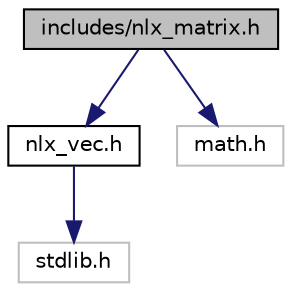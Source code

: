 digraph "includes/nlx_matrix.h"
{
 // LATEX_PDF_SIZE
  edge [fontname="Helvetica",fontsize="10",labelfontname="Helvetica",labelfontsize="10"];
  node [fontname="Helvetica",fontsize="10",shape=record];
  Node1 [label="includes/nlx_matrix.h",height=0.2,width=0.4,color="black", fillcolor="grey75", style="filled", fontcolor="black",tooltip="Header file for the matrix module of the nlx library."];
  Node1 -> Node2 [color="midnightblue",fontsize="10",style="solid",fontname="Helvetica"];
  Node2 [label="nlx_vec.h",height=0.2,width=0.4,color="black", fillcolor="white", style="filled",URL="$nlx__vec_8h.html",tooltip="Header file for the vector module of the nlx library."];
  Node2 -> Node3 [color="midnightblue",fontsize="10",style="solid",fontname="Helvetica"];
  Node3 [label="stdlib.h",height=0.2,width=0.4,color="grey75", fillcolor="white", style="filled",tooltip=" "];
  Node1 -> Node4 [color="midnightblue",fontsize="10",style="solid",fontname="Helvetica"];
  Node4 [label="math.h",height=0.2,width=0.4,color="grey75", fillcolor="white", style="filled",tooltip=" "];
}
